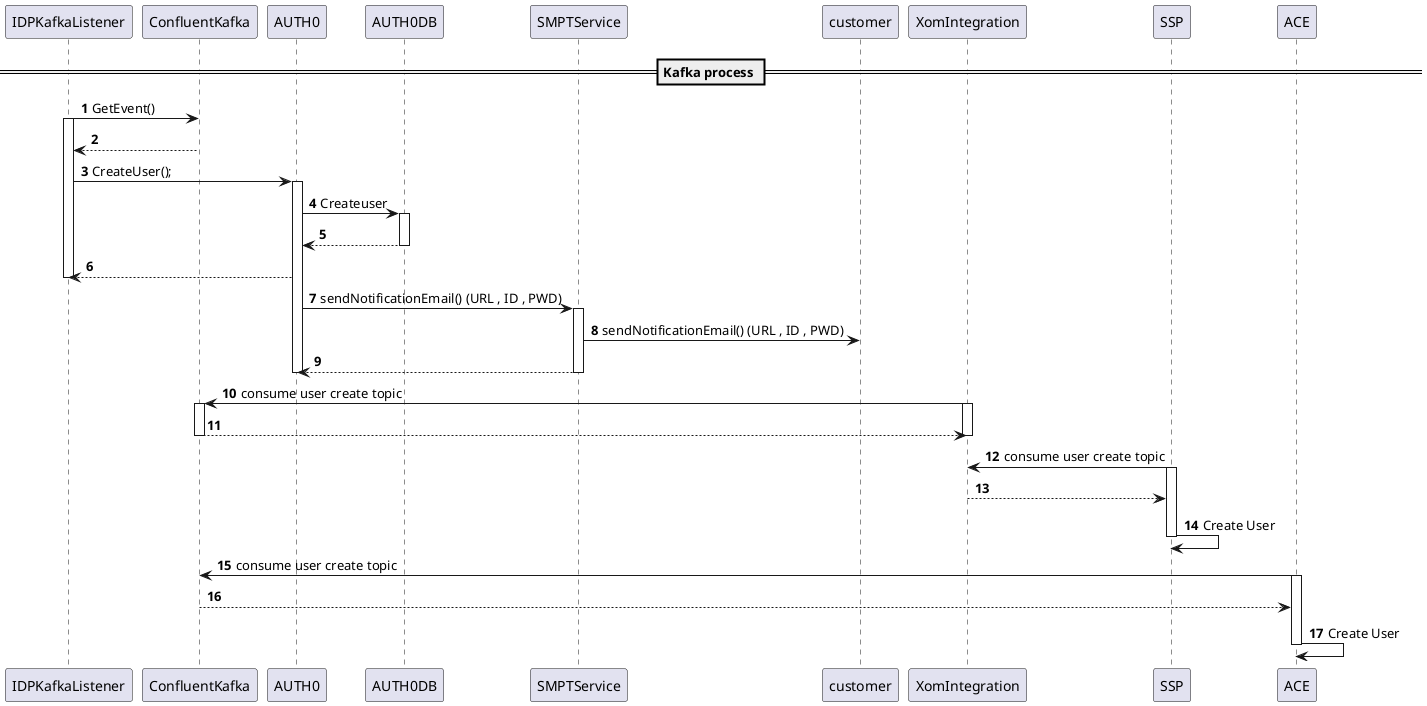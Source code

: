 @startuml

== Kafka process ==


autonumber

            IDPKafkaListener -> ConfluentKafka : GetEvent()
                activate IDPKafkaListener
                    IDPKafkaListener <-- ConfluentKafka
                    IDPKafkaListener -> AUTH0 :CreateUser();
                        activate AUTH0
                            AUTH0 -> AUTH0DB : Createuser
                            activate AUTH0DB
                                AUTH0 <-- AUTH0DB
                            deactivate AUTH0DB
                            IDPKafkaListener <-- AUTH0
                            deactivate IDPKafkaListener
                            AUTH0 -> SMPTService : sendNotificationEmail() (URL , ID , PWD)
                                activate SMPTService
                                    SMPTService -> customer : sendNotificationEmail() (URL , ID , PWD)
                            AUTH0 <-- SMPTService


                        deactivate SMPTService
                        deactivate AUTH0




    deactivate IDPKafkaListener

    XomIntegration -> ConfluentKafka : consume user create topic
    activate XomIntegration
    activate ConfluentKafka
    XomIntegration <-- ConfluentKafka
    deactivate XomIntegration
    deactivate ConfluentKafka

    SSP -> XomIntegration : consume user create topic
    activate SSP
        SSP <-- XomIntegration
        SSP -> SSP : Create User
    deactivate SSP

        ACE -> ConfluentKafka : consume user create topic
        activate ACE
            ACE <-- ConfluentKafka
            ACE -> ACE : Create User
        deactivate ACE


@enduml